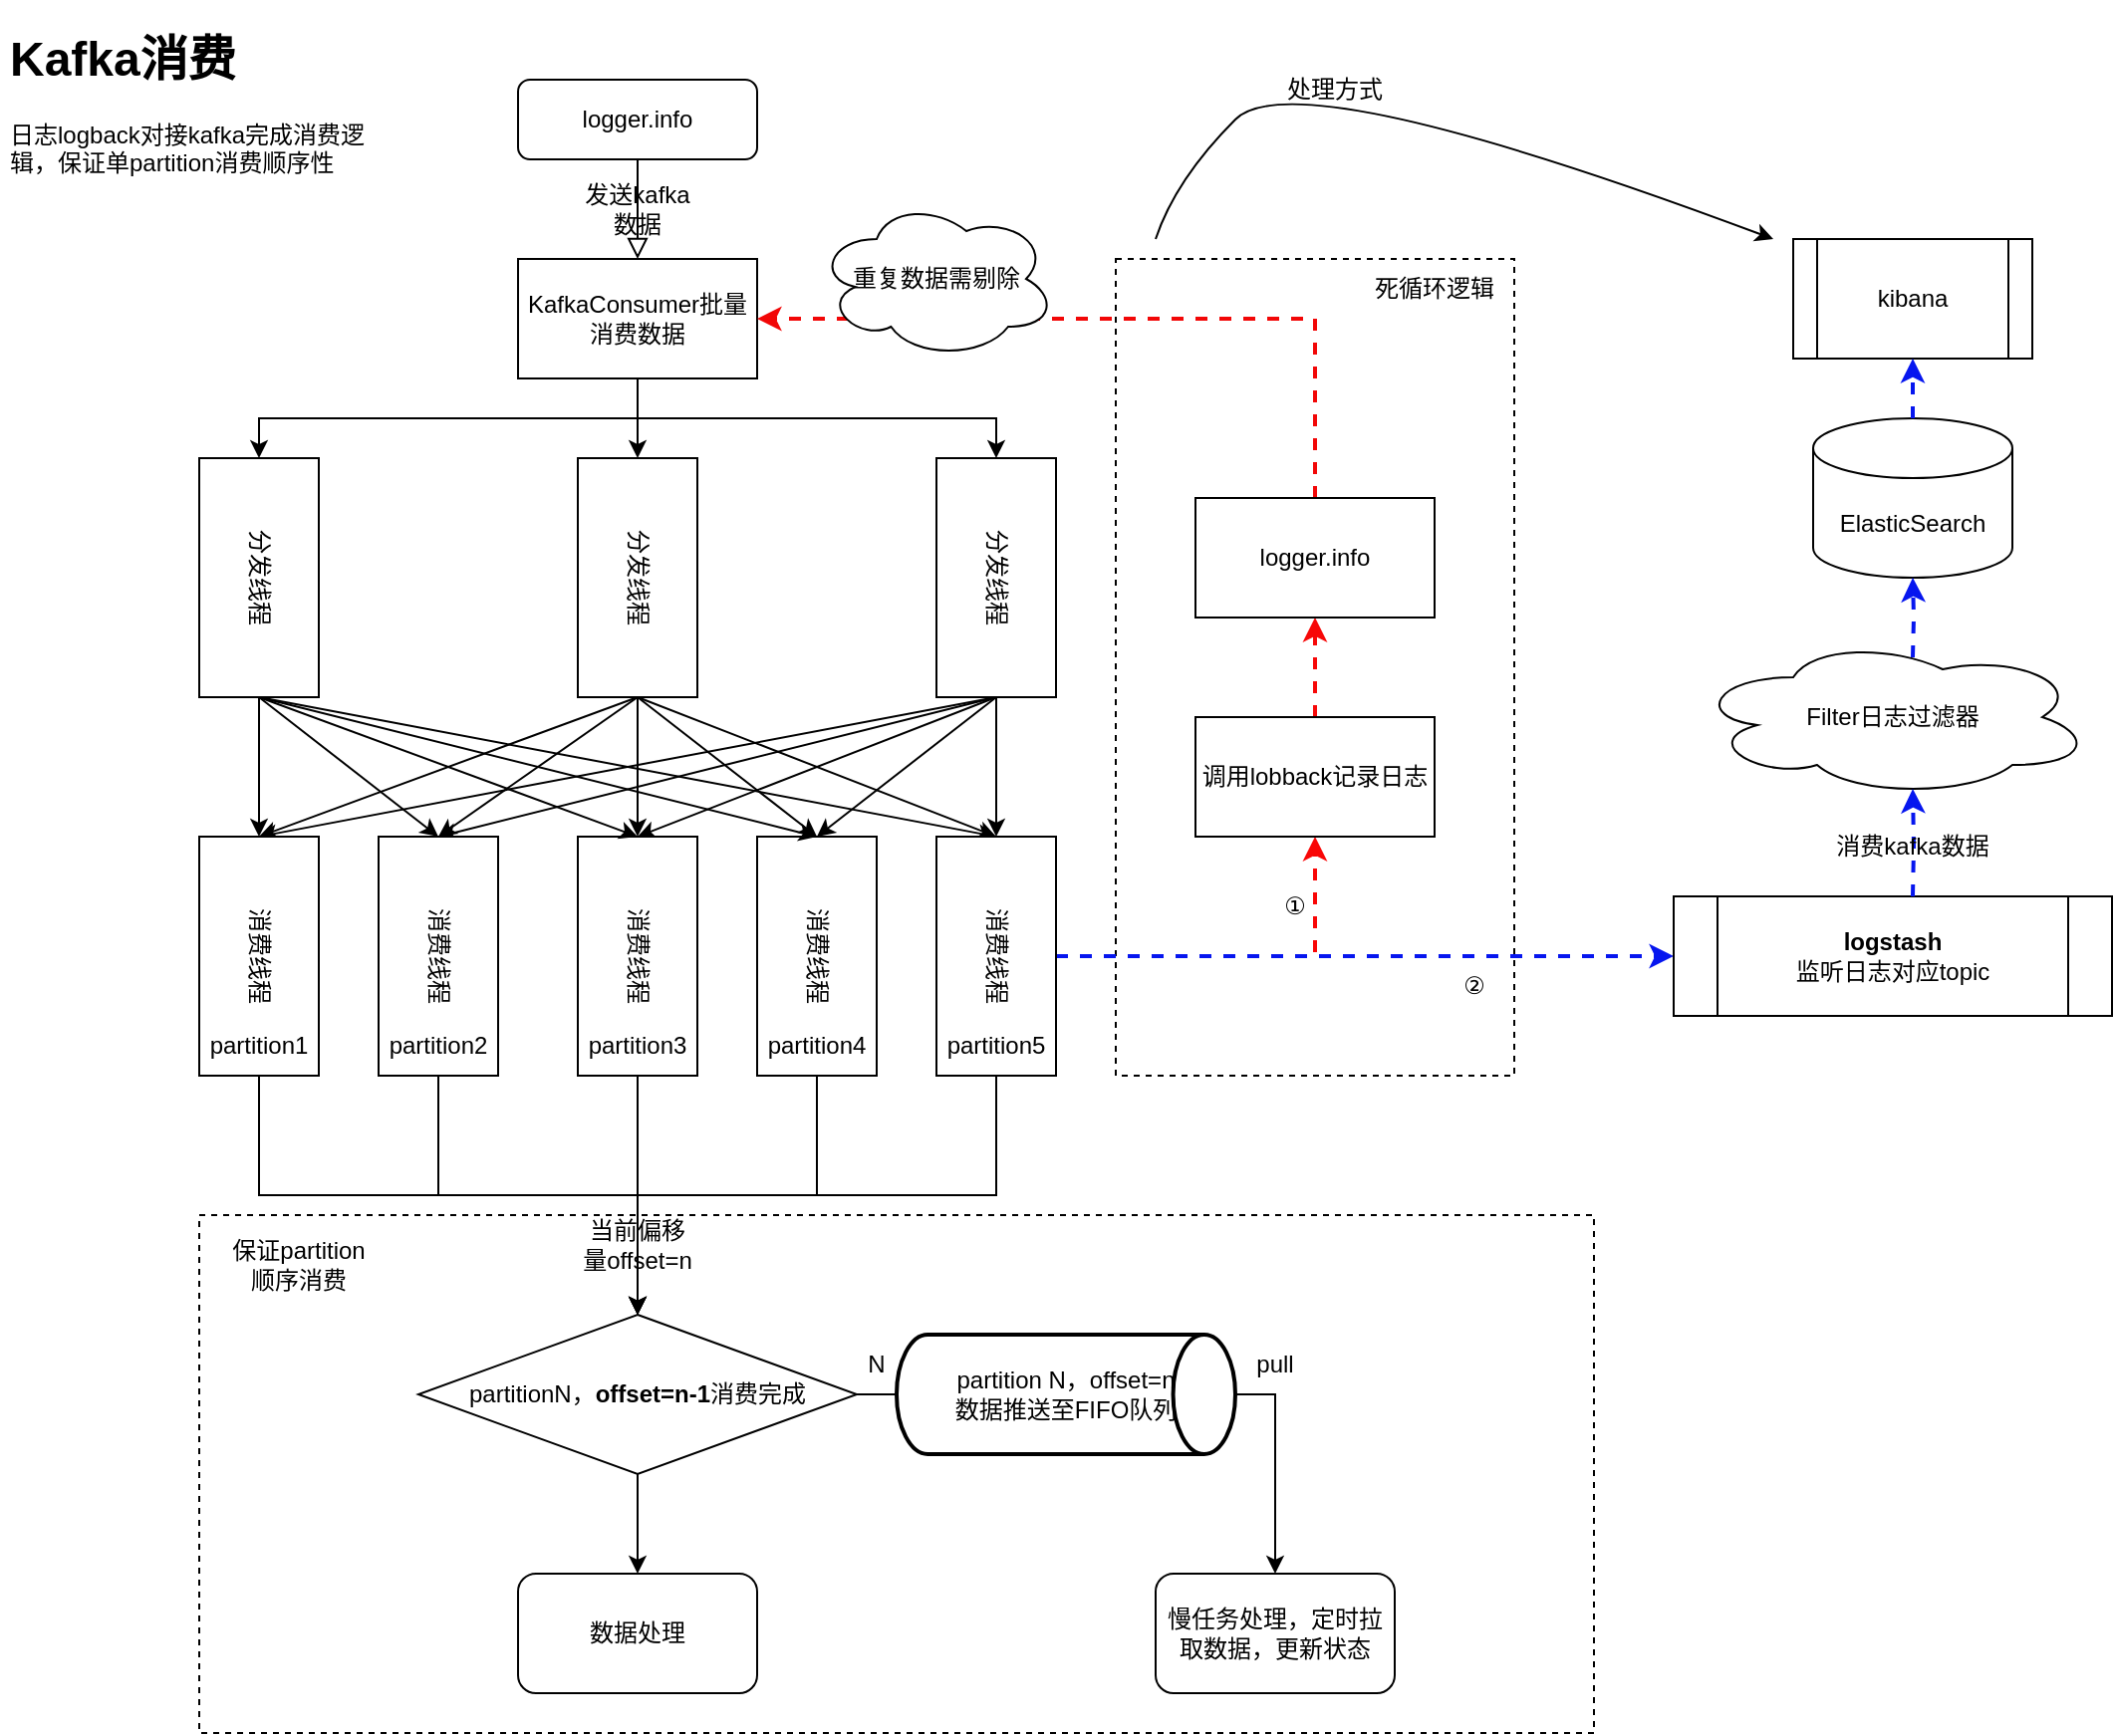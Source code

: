 <mxfile version="21.0.6" type="github">
  <diagram id="C5RBs43oDa-KdzZeNtuy" name="Page-1">
    <mxGraphModel dx="1434" dy="756" grid="1" gridSize="10" guides="1" tooltips="1" connect="1" arrows="1" fold="1" page="1" pageScale="1" pageWidth="827" pageHeight="1169" math="0" shadow="0">
      <root>
        <mxCell id="WIyWlLk6GJQsqaUBKTNV-0" />
        <mxCell id="WIyWlLk6GJQsqaUBKTNV-1" parent="WIyWlLk6GJQsqaUBKTNV-0" />
        <mxCell id="pOX3ojqlP_ocPjnkbAkA-75" value="" style="rounded=0;whiteSpace=wrap;html=1;dashed=1;" parent="WIyWlLk6GJQsqaUBKTNV-1" vertex="1">
          <mxGeometry x="580" y="140" width="200" height="410" as="geometry" />
        </mxCell>
        <mxCell id="pOX3ojqlP_ocPjnkbAkA-71" value="" style="rounded=0;whiteSpace=wrap;html=1;dashed=1;" parent="WIyWlLk6GJQsqaUBKTNV-1" vertex="1">
          <mxGeometry x="120" y="620" width="700" height="260" as="geometry" />
        </mxCell>
        <mxCell id="WIyWlLk6GJQsqaUBKTNV-2" value="" style="rounded=0;html=1;jettySize=auto;orthogonalLoop=1;fontSize=11;endArrow=block;endFill=0;endSize=8;strokeWidth=1;shadow=0;labelBackgroundColor=none;edgeStyle=orthogonalEdgeStyle;" parent="WIyWlLk6GJQsqaUBKTNV-1" source="WIyWlLk6GJQsqaUBKTNV-3" edge="1">
          <mxGeometry relative="1" as="geometry">
            <mxPoint x="340" y="140" as="targetPoint" />
          </mxGeometry>
        </mxCell>
        <mxCell id="WIyWlLk6GJQsqaUBKTNV-3" value="logger.info" style="rounded=1;whiteSpace=wrap;html=1;fontSize=12;glass=0;strokeWidth=1;shadow=0;" parent="WIyWlLk6GJQsqaUBKTNV-1" vertex="1">
          <mxGeometry x="280" y="50" width="120" height="40" as="geometry" />
        </mxCell>
        <mxCell id="pOX3ojqlP_ocPjnkbAkA-8" style="edgeStyle=orthogonalEdgeStyle;rounded=0;orthogonalLoop=1;jettySize=auto;html=1;exitX=0.5;exitY=1;exitDx=0;exitDy=0;entryX=0;entryY=0.5;entryDx=0;entryDy=0;" parent="WIyWlLk6GJQsqaUBKTNV-1" source="pOX3ojqlP_ocPjnkbAkA-0" target="pOX3ojqlP_ocPjnkbAkA-3" edge="1">
          <mxGeometry relative="1" as="geometry" />
        </mxCell>
        <mxCell id="pOX3ojqlP_ocPjnkbAkA-9" style="edgeStyle=orthogonalEdgeStyle;rounded=0;orthogonalLoop=1;jettySize=auto;html=1;exitX=0.5;exitY=1;exitDx=0;exitDy=0;entryX=0;entryY=0.5;entryDx=0;entryDy=0;" parent="WIyWlLk6GJQsqaUBKTNV-1" source="pOX3ojqlP_ocPjnkbAkA-0" target="pOX3ojqlP_ocPjnkbAkA-4" edge="1">
          <mxGeometry relative="1" as="geometry" />
        </mxCell>
        <mxCell id="pOX3ojqlP_ocPjnkbAkA-10" style="edgeStyle=orthogonalEdgeStyle;rounded=0;orthogonalLoop=1;jettySize=auto;html=1;exitX=0.5;exitY=1;exitDx=0;exitDy=0;entryX=0;entryY=0.5;entryDx=0;entryDy=0;" parent="WIyWlLk6GJQsqaUBKTNV-1" source="pOX3ojqlP_ocPjnkbAkA-0" target="pOX3ojqlP_ocPjnkbAkA-5" edge="1">
          <mxGeometry relative="1" as="geometry" />
        </mxCell>
        <mxCell id="pOX3ojqlP_ocPjnkbAkA-0" value="KafkaConsumer批量消费数据" style="rounded=0;whiteSpace=wrap;html=1;" parent="WIyWlLk6GJQsqaUBKTNV-1" vertex="1">
          <mxGeometry x="280" y="140" width="120" height="60" as="geometry" />
        </mxCell>
        <mxCell id="pOX3ojqlP_ocPjnkbAkA-2" value="发送kafka数据" style="text;html=1;strokeColor=none;fillColor=none;align=center;verticalAlign=middle;whiteSpace=wrap;rounded=0;" parent="WIyWlLk6GJQsqaUBKTNV-1" vertex="1">
          <mxGeometry x="310" y="100" width="60" height="30" as="geometry" />
        </mxCell>
        <mxCell id="pOX3ojqlP_ocPjnkbAkA-21" style="rounded=0;orthogonalLoop=1;jettySize=auto;html=1;exitX=1;exitY=0.5;exitDx=0;exitDy=0;entryX=0;entryY=0.5;entryDx=0;entryDy=0;" parent="WIyWlLk6GJQsqaUBKTNV-1" source="pOX3ojqlP_ocPjnkbAkA-3" target="pOX3ojqlP_ocPjnkbAkA-16" edge="1">
          <mxGeometry relative="1" as="geometry" />
        </mxCell>
        <mxCell id="pOX3ojqlP_ocPjnkbAkA-30" style="rounded=0;orthogonalLoop=1;jettySize=auto;html=1;exitX=1;exitY=0.5;exitDx=0;exitDy=0;entryX=0;entryY=0.5;entryDx=0;entryDy=0;" parent="WIyWlLk6GJQsqaUBKTNV-1" source="pOX3ojqlP_ocPjnkbAkA-3" target="pOX3ojqlP_ocPjnkbAkA-17" edge="1">
          <mxGeometry relative="1" as="geometry" />
        </mxCell>
        <mxCell id="pOX3ojqlP_ocPjnkbAkA-3" value="分发线程" style="rounded=0;whiteSpace=wrap;html=1;rotation=90;" parent="WIyWlLk6GJQsqaUBKTNV-1" vertex="1">
          <mxGeometry x="90" y="270" width="120" height="60" as="geometry" />
        </mxCell>
        <mxCell id="pOX3ojqlP_ocPjnkbAkA-31" style="rounded=0;orthogonalLoop=1;jettySize=auto;html=1;exitX=1;exitY=0.5;exitDx=0;exitDy=0;entryX=0;entryY=0.5;entryDx=0;entryDy=0;" parent="WIyWlLk6GJQsqaUBKTNV-1" source="pOX3ojqlP_ocPjnkbAkA-4" target="pOX3ojqlP_ocPjnkbAkA-16" edge="1">
          <mxGeometry relative="1" as="geometry" />
        </mxCell>
        <mxCell id="pOX3ojqlP_ocPjnkbAkA-32" style="rounded=0;orthogonalLoop=1;jettySize=auto;html=1;exitX=1;exitY=0.5;exitDx=0;exitDy=0;entryX=0;entryY=0.5;entryDx=0;entryDy=0;" parent="WIyWlLk6GJQsqaUBKTNV-1" source="pOX3ojqlP_ocPjnkbAkA-4" target="pOX3ojqlP_ocPjnkbAkA-19" edge="1">
          <mxGeometry relative="1" as="geometry" />
        </mxCell>
        <mxCell id="pOX3ojqlP_ocPjnkbAkA-33" style="rounded=0;orthogonalLoop=1;jettySize=auto;html=1;exitX=1;exitY=0.5;exitDx=0;exitDy=0;" parent="WIyWlLk6GJQsqaUBKTNV-1" source="pOX3ojqlP_ocPjnkbAkA-4" edge="1">
          <mxGeometry relative="1" as="geometry">
            <mxPoint x="340" y="430" as="targetPoint" />
          </mxGeometry>
        </mxCell>
        <mxCell id="pOX3ojqlP_ocPjnkbAkA-34" style="rounded=0;orthogonalLoop=1;jettySize=auto;html=1;exitX=1;exitY=0.5;exitDx=0;exitDy=0;entryX=0;entryY=0.5;entryDx=0;entryDy=0;" parent="WIyWlLk6GJQsqaUBKTNV-1" source="pOX3ojqlP_ocPjnkbAkA-4" target="pOX3ojqlP_ocPjnkbAkA-18" edge="1">
          <mxGeometry relative="1" as="geometry" />
        </mxCell>
        <mxCell id="pOX3ojqlP_ocPjnkbAkA-35" style="rounded=0;orthogonalLoop=1;jettySize=auto;html=1;exitX=1;exitY=0.5;exitDx=0;exitDy=0;entryX=0;entryY=0.5;entryDx=0;entryDy=0;" parent="WIyWlLk6GJQsqaUBKTNV-1" source="pOX3ojqlP_ocPjnkbAkA-4" target="pOX3ojqlP_ocPjnkbAkA-17" edge="1">
          <mxGeometry relative="1" as="geometry" />
        </mxCell>
        <mxCell id="pOX3ojqlP_ocPjnkbAkA-4" value="分发线程" style="rounded=0;whiteSpace=wrap;html=1;rotation=90;" parent="WIyWlLk6GJQsqaUBKTNV-1" vertex="1">
          <mxGeometry x="280" y="270" width="120" height="60" as="geometry" />
        </mxCell>
        <mxCell id="pOX3ojqlP_ocPjnkbAkA-36" style="rounded=0;orthogonalLoop=1;jettySize=auto;html=1;exitX=1;exitY=0.5;exitDx=0;exitDy=0;entryX=0;entryY=0.5;entryDx=0;entryDy=0;" parent="WIyWlLk6GJQsqaUBKTNV-1" source="pOX3ojqlP_ocPjnkbAkA-5" target="pOX3ojqlP_ocPjnkbAkA-16" edge="1">
          <mxGeometry relative="1" as="geometry" />
        </mxCell>
        <mxCell id="pOX3ojqlP_ocPjnkbAkA-37" style="rounded=0;orthogonalLoop=1;jettySize=auto;html=1;exitX=1;exitY=0.5;exitDx=0;exitDy=0;entryX=0;entryY=0.5;entryDx=0;entryDy=0;" parent="WIyWlLk6GJQsqaUBKTNV-1" source="pOX3ojqlP_ocPjnkbAkA-5" target="pOX3ojqlP_ocPjnkbAkA-19" edge="1">
          <mxGeometry relative="1" as="geometry" />
        </mxCell>
        <mxCell id="pOX3ojqlP_ocPjnkbAkA-38" style="rounded=0;orthogonalLoop=1;jettySize=auto;html=1;exitX=1;exitY=0.5;exitDx=0;exitDy=0;entryX=0;entryY=0.5;entryDx=0;entryDy=0;" parent="WIyWlLk6GJQsqaUBKTNV-1" source="pOX3ojqlP_ocPjnkbAkA-5" target="pOX3ojqlP_ocPjnkbAkA-20" edge="1">
          <mxGeometry relative="1" as="geometry" />
        </mxCell>
        <mxCell id="pOX3ojqlP_ocPjnkbAkA-46" style="rounded=0;orthogonalLoop=1;jettySize=auto;html=1;exitX=1;exitY=0.5;exitDx=0;exitDy=0;" parent="WIyWlLk6GJQsqaUBKTNV-1" source="pOX3ojqlP_ocPjnkbAkA-5" edge="1">
          <mxGeometry relative="1" as="geometry">
            <mxPoint x="430" y="430" as="targetPoint" />
          </mxGeometry>
        </mxCell>
        <mxCell id="pOX3ojqlP_ocPjnkbAkA-47" style="edgeStyle=orthogonalEdgeStyle;rounded=0;orthogonalLoop=1;jettySize=auto;html=1;exitX=1;exitY=0.5;exitDx=0;exitDy=0;" parent="WIyWlLk6GJQsqaUBKTNV-1" source="pOX3ojqlP_ocPjnkbAkA-5" edge="1">
          <mxGeometry relative="1" as="geometry">
            <mxPoint x="520" y="430" as="targetPoint" />
          </mxGeometry>
        </mxCell>
        <mxCell id="pOX3ojqlP_ocPjnkbAkA-5" value="分发线程" style="rounded=0;whiteSpace=wrap;html=1;rotation=90;" parent="WIyWlLk6GJQsqaUBKTNV-1" vertex="1">
          <mxGeometry x="460" y="270" width="120" height="60" as="geometry" />
        </mxCell>
        <mxCell id="pOX3ojqlP_ocPjnkbAkA-16" value="消费线程" style="rounded=0;rotation=90;whiteSpace=wrap;html=1;align=center;" parent="WIyWlLk6GJQsqaUBKTNV-1" vertex="1">
          <mxGeometry x="90" y="460" width="120" height="60" as="geometry" />
        </mxCell>
        <mxCell id="pOX3ojqlP_ocPjnkbAkA-79" style="edgeStyle=orthogonalEdgeStyle;rounded=0;orthogonalLoop=1;jettySize=auto;html=1;exitX=0.5;exitY=0;exitDx=0;exitDy=0;entryX=0.5;entryY=1;entryDx=0;entryDy=0;dashed=1;strokeWidth=2;strokeColor=#f90606;" parent="WIyWlLk6GJQsqaUBKTNV-1" source="pOX3ojqlP_ocPjnkbAkA-17" target="pOX3ojqlP_ocPjnkbAkA-77" edge="1">
          <mxGeometry relative="1" as="geometry" />
        </mxCell>
        <mxCell id="sJmcrCW9lOtQJ8LdQnkp-5" style="edgeStyle=orthogonalEdgeStyle;rounded=0;orthogonalLoop=1;jettySize=auto;html=1;exitX=0.5;exitY=0;exitDx=0;exitDy=0;entryX=0;entryY=0.5;entryDx=0;entryDy=0;strokeWidth=2;dashed=1;fillColor=#f8cecc;strokeColor=#0616ef;" edge="1" parent="WIyWlLk6GJQsqaUBKTNV-1" source="pOX3ojqlP_ocPjnkbAkA-17" target="sJmcrCW9lOtQJ8LdQnkp-4">
          <mxGeometry relative="1" as="geometry" />
        </mxCell>
        <mxCell id="pOX3ojqlP_ocPjnkbAkA-17" value="消费线程" style="rounded=0;whiteSpace=wrap;html=1;rotation=90;" parent="WIyWlLk6GJQsqaUBKTNV-1" vertex="1">
          <mxGeometry x="460" y="460" width="120" height="60" as="geometry" />
        </mxCell>
        <mxCell id="pOX3ojqlP_ocPjnkbAkA-18" value="消费线程" style="rounded=0;whiteSpace=wrap;html=1;rotation=90;" parent="WIyWlLk6GJQsqaUBKTNV-1" vertex="1">
          <mxGeometry x="370" y="460" width="120" height="60" as="geometry" />
        </mxCell>
        <mxCell id="pOX3ojqlP_ocPjnkbAkA-19" value="消费线程" style="rounded=0;whiteSpace=wrap;html=1;rotation=90;" parent="WIyWlLk6GJQsqaUBKTNV-1" vertex="1">
          <mxGeometry x="180" y="460" width="120" height="60" as="geometry" />
        </mxCell>
        <mxCell id="pOX3ojqlP_ocPjnkbAkA-20" value="消费线程" style="rounded=0;whiteSpace=wrap;html=1;rotation=90;" parent="WIyWlLk6GJQsqaUBKTNV-1" vertex="1">
          <mxGeometry x="280" y="460" width="120" height="60" as="geometry" />
        </mxCell>
        <mxCell id="pOX3ojqlP_ocPjnkbAkA-23" value="" style="endArrow=classic;html=1;rounded=0;exitX=1;exitY=0.5;exitDx=0;exitDy=0;entryX=0;entryY=0.5;entryDx=0;entryDy=0;" parent="WIyWlLk6GJQsqaUBKTNV-1" source="pOX3ojqlP_ocPjnkbAkA-3" target="pOX3ojqlP_ocPjnkbAkA-19" edge="1">
          <mxGeometry width="50" height="50" relative="1" as="geometry">
            <mxPoint x="390" y="400" as="sourcePoint" />
            <mxPoint x="440" y="350" as="targetPoint" />
          </mxGeometry>
        </mxCell>
        <mxCell id="pOX3ojqlP_ocPjnkbAkA-25" value="" style="endArrow=classic;html=1;rounded=0;entryX=0;entryY=0.5;entryDx=0;entryDy=0;" parent="WIyWlLk6GJQsqaUBKTNV-1" target="pOX3ojqlP_ocPjnkbAkA-20" edge="1">
          <mxGeometry width="50" height="50" relative="1" as="geometry">
            <mxPoint x="150" y="360" as="sourcePoint" />
            <mxPoint x="250" y="440" as="targetPoint" />
          </mxGeometry>
        </mxCell>
        <mxCell id="pOX3ojqlP_ocPjnkbAkA-29" value="" style="endArrow=classic;html=1;rounded=0;entryX=0;entryY=0.5;entryDx=0;entryDy=0;" parent="WIyWlLk6GJQsqaUBKTNV-1" target="pOX3ojqlP_ocPjnkbAkA-18" edge="1">
          <mxGeometry width="50" height="50" relative="1" as="geometry">
            <mxPoint x="150" y="360" as="sourcePoint" />
            <mxPoint x="440" y="350" as="targetPoint" />
          </mxGeometry>
        </mxCell>
        <mxCell id="pOX3ojqlP_ocPjnkbAkA-60" style="edgeStyle=orthogonalEdgeStyle;rounded=0;orthogonalLoop=1;jettySize=auto;html=1;exitX=0.5;exitY=1;exitDx=0;exitDy=0;entryX=0.5;entryY=0;entryDx=0;entryDy=0;" parent="WIyWlLk6GJQsqaUBKTNV-1" source="pOX3ojqlP_ocPjnkbAkA-48" target="pOX3ojqlP_ocPjnkbAkA-53" edge="1">
          <mxGeometry relative="1" as="geometry" />
        </mxCell>
        <mxCell id="pOX3ojqlP_ocPjnkbAkA-48" value="partition5" style="text;html=1;strokeColor=none;fillColor=none;align=center;verticalAlign=middle;whiteSpace=wrap;rounded=0;" parent="WIyWlLk6GJQsqaUBKTNV-1" vertex="1">
          <mxGeometry x="490" y="520" width="60" height="30" as="geometry" />
        </mxCell>
        <mxCell id="pOX3ojqlP_ocPjnkbAkA-59" style="edgeStyle=orthogonalEdgeStyle;rounded=0;orthogonalLoop=1;jettySize=auto;html=1;exitX=0.5;exitY=1;exitDx=0;exitDy=0;entryX=0.5;entryY=0;entryDx=0;entryDy=0;" parent="WIyWlLk6GJQsqaUBKTNV-1" source="pOX3ojqlP_ocPjnkbAkA-49" target="pOX3ojqlP_ocPjnkbAkA-53" edge="1">
          <mxGeometry relative="1" as="geometry" />
        </mxCell>
        <mxCell id="pOX3ojqlP_ocPjnkbAkA-49" value="partition4" style="text;html=1;strokeColor=none;fillColor=none;align=center;verticalAlign=middle;whiteSpace=wrap;rounded=0;" parent="WIyWlLk6GJQsqaUBKTNV-1" vertex="1">
          <mxGeometry x="400" y="520" width="60" height="30" as="geometry" />
        </mxCell>
        <mxCell id="pOX3ojqlP_ocPjnkbAkA-58" style="edgeStyle=orthogonalEdgeStyle;rounded=0;orthogonalLoop=1;jettySize=auto;html=1;exitX=0.5;exitY=1;exitDx=0;exitDy=0;entryX=0.5;entryY=0;entryDx=0;entryDy=0;" parent="WIyWlLk6GJQsqaUBKTNV-1" source="pOX3ojqlP_ocPjnkbAkA-50" target="pOX3ojqlP_ocPjnkbAkA-53" edge="1">
          <mxGeometry relative="1" as="geometry">
            <mxPoint x="340" y="650" as="targetPoint" />
          </mxGeometry>
        </mxCell>
        <mxCell id="pOX3ojqlP_ocPjnkbAkA-50" value="partition3" style="text;html=1;strokeColor=none;fillColor=none;align=center;verticalAlign=middle;whiteSpace=wrap;rounded=0;" parent="WIyWlLk6GJQsqaUBKTNV-1" vertex="1">
          <mxGeometry x="310" y="520" width="60" height="30" as="geometry" />
        </mxCell>
        <mxCell id="pOX3ojqlP_ocPjnkbAkA-55" style="edgeStyle=orthogonalEdgeStyle;rounded=0;orthogonalLoop=1;jettySize=auto;html=1;exitX=0.5;exitY=1;exitDx=0;exitDy=0;entryX=0.5;entryY=0;entryDx=0;entryDy=0;" parent="WIyWlLk6GJQsqaUBKTNV-1" source="pOX3ojqlP_ocPjnkbAkA-51" target="pOX3ojqlP_ocPjnkbAkA-53" edge="1">
          <mxGeometry relative="1" as="geometry">
            <mxPoint x="340" y="650" as="targetPoint" />
          </mxGeometry>
        </mxCell>
        <mxCell id="pOX3ojqlP_ocPjnkbAkA-51" value="partition2" style="text;html=1;strokeColor=none;fillColor=none;align=center;verticalAlign=middle;whiteSpace=wrap;rounded=0;" parent="WIyWlLk6GJQsqaUBKTNV-1" vertex="1">
          <mxGeometry x="210" y="520" width="60" height="30" as="geometry" />
        </mxCell>
        <mxCell id="pOX3ojqlP_ocPjnkbAkA-54" style="edgeStyle=orthogonalEdgeStyle;rounded=0;orthogonalLoop=1;jettySize=auto;html=1;exitX=0.5;exitY=1;exitDx=0;exitDy=0;" parent="WIyWlLk6GJQsqaUBKTNV-1" source="pOX3ojqlP_ocPjnkbAkA-52" target="pOX3ojqlP_ocPjnkbAkA-53" edge="1">
          <mxGeometry relative="1" as="geometry" />
        </mxCell>
        <mxCell id="pOX3ojqlP_ocPjnkbAkA-52" value="partition1" style="text;html=1;strokeColor=none;fillColor=none;align=center;verticalAlign=middle;whiteSpace=wrap;rounded=0;" parent="WIyWlLk6GJQsqaUBKTNV-1" vertex="1">
          <mxGeometry x="120" y="520" width="60" height="30" as="geometry" />
        </mxCell>
        <mxCell id="pOX3ojqlP_ocPjnkbAkA-63" style="edgeStyle=orthogonalEdgeStyle;rounded=0;orthogonalLoop=1;jettySize=auto;html=1;exitX=1;exitY=0.5;exitDx=0;exitDy=0;" parent="WIyWlLk6GJQsqaUBKTNV-1" source="pOX3ojqlP_ocPjnkbAkA-53" edge="1">
          <mxGeometry relative="1" as="geometry">
            <mxPoint x="500" y="710" as="targetPoint" />
          </mxGeometry>
        </mxCell>
        <mxCell id="pOX3ojqlP_ocPjnkbAkA-69" style="edgeStyle=orthogonalEdgeStyle;rounded=0;orthogonalLoop=1;jettySize=auto;html=1;exitX=0.5;exitY=1;exitDx=0;exitDy=0;entryX=0.5;entryY=0;entryDx=0;entryDy=0;" parent="WIyWlLk6GJQsqaUBKTNV-1" source="pOX3ojqlP_ocPjnkbAkA-53" edge="1">
          <mxGeometry relative="1" as="geometry">
            <mxPoint x="340" y="800" as="targetPoint" />
          </mxGeometry>
        </mxCell>
        <mxCell id="pOX3ojqlP_ocPjnkbAkA-53" value="partitionN，&lt;b&gt;offset=n-1&lt;/b&gt;消费完成" style="rhombus;whiteSpace=wrap;html=1;" parent="WIyWlLk6GJQsqaUBKTNV-1" vertex="1">
          <mxGeometry x="230" y="670" width="220" height="80" as="geometry" />
        </mxCell>
        <mxCell id="pOX3ojqlP_ocPjnkbAkA-61" value="当前偏移量offset=n" style="text;html=1;strokeColor=none;fillColor=none;align=center;verticalAlign=middle;whiteSpace=wrap;rounded=0;" parent="WIyWlLk6GJQsqaUBKTNV-1" vertex="1">
          <mxGeometry x="310" y="620" width="60" height="30" as="geometry" />
        </mxCell>
        <mxCell id="pOX3ojqlP_ocPjnkbAkA-67" style="edgeStyle=orthogonalEdgeStyle;rounded=0;orthogonalLoop=1;jettySize=auto;html=1;exitX=1;exitY=0.5;exitDx=0;exitDy=0;exitPerimeter=0;entryX=0.5;entryY=0;entryDx=0;entryDy=0;" parent="WIyWlLk6GJQsqaUBKTNV-1" source="pOX3ojqlP_ocPjnkbAkA-64" target="pOX3ojqlP_ocPjnkbAkA-66" edge="1">
          <mxGeometry relative="1" as="geometry" />
        </mxCell>
        <mxCell id="pOX3ojqlP_ocPjnkbAkA-64" value="partition N，offset=n&lt;br&gt;数据推送至FIFO队列" style="strokeWidth=2;html=1;shape=mxgraph.flowchart.direct_data;whiteSpace=wrap;" parent="WIyWlLk6GJQsqaUBKTNV-1" vertex="1">
          <mxGeometry x="470" y="680" width="170" height="60" as="geometry" />
        </mxCell>
        <mxCell id="pOX3ojqlP_ocPjnkbAkA-65" value="N" style="text;html=1;strokeColor=none;fillColor=none;align=center;verticalAlign=middle;whiteSpace=wrap;rounded=0;" parent="WIyWlLk6GJQsqaUBKTNV-1" vertex="1">
          <mxGeometry x="430" y="680" width="60" height="30" as="geometry" />
        </mxCell>
        <mxCell id="pOX3ojqlP_ocPjnkbAkA-66" value="慢任务处理，定时拉取数据，更新状态" style="rounded=1;whiteSpace=wrap;html=1;" parent="WIyWlLk6GJQsqaUBKTNV-1" vertex="1">
          <mxGeometry x="600" y="800" width="120" height="60" as="geometry" />
        </mxCell>
        <mxCell id="pOX3ojqlP_ocPjnkbAkA-68" value="pull" style="text;html=1;strokeColor=none;fillColor=none;align=center;verticalAlign=middle;whiteSpace=wrap;rounded=0;" parent="WIyWlLk6GJQsqaUBKTNV-1" vertex="1">
          <mxGeometry x="630" y="680" width="60" height="30" as="geometry" />
        </mxCell>
        <mxCell id="pOX3ojqlP_ocPjnkbAkA-70" value="数据处理" style="rounded=1;whiteSpace=wrap;html=1;" parent="WIyWlLk6GJQsqaUBKTNV-1" vertex="1">
          <mxGeometry x="280" y="800" width="120" height="60" as="geometry" />
        </mxCell>
        <mxCell id="pOX3ojqlP_ocPjnkbAkA-73" value="保证partition顺序消费" style="text;html=1;strokeColor=none;fillColor=none;align=center;verticalAlign=middle;whiteSpace=wrap;rounded=0;" parent="WIyWlLk6GJQsqaUBKTNV-1" vertex="1">
          <mxGeometry x="130" y="630" width="80" height="30" as="geometry" />
        </mxCell>
        <mxCell id="pOX3ojqlP_ocPjnkbAkA-74" value="&lt;h1&gt;Kafka消费&lt;/h1&gt;&lt;p&gt;日志logback对接kafka完成消费逻辑，保证单partition消费顺序性&lt;/p&gt;" style="text;html=1;strokeColor=none;fillColor=none;spacing=5;spacingTop=-20;whiteSpace=wrap;overflow=hidden;rounded=0;" parent="WIyWlLk6GJQsqaUBKTNV-1" vertex="1">
          <mxGeometry x="20" y="20" width="190" height="120" as="geometry" />
        </mxCell>
        <mxCell id="pOX3ojqlP_ocPjnkbAkA-76" value="死循环逻辑" style="text;html=1;strokeColor=none;fillColor=none;align=center;verticalAlign=middle;whiteSpace=wrap;rounded=0;" parent="WIyWlLk6GJQsqaUBKTNV-1" vertex="1">
          <mxGeometry x="700" y="140" width="80" height="30" as="geometry" />
        </mxCell>
        <mxCell id="pOX3ojqlP_ocPjnkbAkA-81" style="edgeStyle=orthogonalEdgeStyle;rounded=0;orthogonalLoop=1;jettySize=auto;html=1;exitX=0.5;exitY=0;exitDx=0;exitDy=0;dashed=1;strokeColor=#f70808;strokeWidth=2;" parent="WIyWlLk6GJQsqaUBKTNV-1" source="pOX3ojqlP_ocPjnkbAkA-77" target="pOX3ojqlP_ocPjnkbAkA-80" edge="1">
          <mxGeometry relative="1" as="geometry">
            <Array as="points">
              <mxPoint x="680" y="350" />
              <mxPoint x="680" y="350" />
            </Array>
          </mxGeometry>
        </mxCell>
        <mxCell id="pOX3ojqlP_ocPjnkbAkA-77" value="调用lobback记录日志" style="rounded=0;whiteSpace=wrap;html=1;" parent="WIyWlLk6GJQsqaUBKTNV-1" vertex="1">
          <mxGeometry x="620" y="370" width="120" height="60" as="geometry" />
        </mxCell>
        <mxCell id="pOX3ojqlP_ocPjnkbAkA-82" style="edgeStyle=orthogonalEdgeStyle;rounded=0;orthogonalLoop=1;jettySize=auto;html=1;exitX=0.5;exitY=0;exitDx=0;exitDy=0;entryX=1;entryY=0.5;entryDx=0;entryDy=0;strokeWidth=2;strokeColor=#f20707;fillColor=#f8cecc;dashed=1;" parent="WIyWlLk6GJQsqaUBKTNV-1" source="pOX3ojqlP_ocPjnkbAkA-80" target="pOX3ojqlP_ocPjnkbAkA-0" edge="1">
          <mxGeometry relative="1" as="geometry">
            <Array as="points">
              <mxPoint x="680" y="170" />
            </Array>
          </mxGeometry>
        </mxCell>
        <mxCell id="pOX3ojqlP_ocPjnkbAkA-80" value="logger.info" style="rounded=0;whiteSpace=wrap;html=1;" parent="WIyWlLk6GJQsqaUBKTNV-1" vertex="1">
          <mxGeometry x="620" y="260" width="120" height="60" as="geometry" />
        </mxCell>
        <mxCell id="pOX3ojqlP_ocPjnkbAkA-83" value="重复数据需剔除" style="ellipse;shape=cloud;whiteSpace=wrap;html=1;" parent="WIyWlLk6GJQsqaUBKTNV-1" vertex="1">
          <mxGeometry x="430" y="110" width="120" height="80" as="geometry" />
        </mxCell>
        <mxCell id="sJmcrCW9lOtQJ8LdQnkp-2" value="" style="curved=1;endArrow=classic;html=1;rounded=0;" edge="1" parent="WIyWlLk6GJQsqaUBKTNV-1">
          <mxGeometry width="50" height="50" relative="1" as="geometry">
            <mxPoint x="600" y="130" as="sourcePoint" />
            <mxPoint x="910" y="130" as="targetPoint" />
            <Array as="points">
              <mxPoint x="600" y="130" />
              <mxPoint x="610" y="100" />
              <mxPoint x="670" y="40" />
            </Array>
          </mxGeometry>
        </mxCell>
        <mxCell id="sJmcrCW9lOtQJ8LdQnkp-3" value="处理方式" style="text;html=1;strokeColor=none;fillColor=none;align=center;verticalAlign=middle;whiteSpace=wrap;rounded=0;" vertex="1" parent="WIyWlLk6GJQsqaUBKTNV-1">
          <mxGeometry x="660" y="40" width="60" height="30" as="geometry" />
        </mxCell>
        <mxCell id="sJmcrCW9lOtQJ8LdQnkp-4" value="&lt;b&gt;logstash&lt;/b&gt;&lt;br&gt;监听日志对应topic" style="shape=process;whiteSpace=wrap;html=1;backgroundOutline=1;" vertex="1" parent="WIyWlLk6GJQsqaUBKTNV-1">
          <mxGeometry x="860" y="460" width="220" height="60" as="geometry" />
        </mxCell>
        <mxCell id="sJmcrCW9lOtQJ8LdQnkp-6" value="①" style="text;html=1;strokeColor=none;fillColor=none;align=center;verticalAlign=middle;whiteSpace=wrap;rounded=0;" vertex="1" parent="WIyWlLk6GJQsqaUBKTNV-1">
          <mxGeometry x="640" y="450" width="60" height="30" as="geometry" />
        </mxCell>
        <mxCell id="sJmcrCW9lOtQJ8LdQnkp-7" value="②" style="text;html=1;strokeColor=none;fillColor=none;align=center;verticalAlign=middle;whiteSpace=wrap;rounded=0;" vertex="1" parent="WIyWlLk6GJQsqaUBKTNV-1">
          <mxGeometry x="730" y="490" width="60" height="30" as="geometry" />
        </mxCell>
        <mxCell id="sJmcrCW9lOtQJ8LdQnkp-8" value="Filter日志过滤器" style="ellipse;shape=cloud;whiteSpace=wrap;html=1;" vertex="1" parent="WIyWlLk6GJQsqaUBKTNV-1">
          <mxGeometry x="870" y="330" width="200" height="80" as="geometry" />
        </mxCell>
        <mxCell id="sJmcrCW9lOtQJ8LdQnkp-9" style="edgeStyle=orthogonalEdgeStyle;rounded=0;orthogonalLoop=1;jettySize=auto;html=1;entryX=0.55;entryY=0.95;entryDx=0;entryDy=0;strokeWidth=2;dashed=1;fillColor=#f8cecc;strokeColor=#0616ef;entryPerimeter=0;" edge="1" parent="WIyWlLk6GJQsqaUBKTNV-1" target="sJmcrCW9lOtQJ8LdQnkp-8">
          <mxGeometry relative="1" as="geometry">
            <mxPoint x="980" y="460" as="sourcePoint" />
            <mxPoint x="870" y="500" as="targetPoint" />
          </mxGeometry>
        </mxCell>
        <mxCell id="sJmcrCW9lOtQJ8LdQnkp-10" value="消费kafka数据" style="text;html=1;strokeColor=none;fillColor=none;align=center;verticalAlign=middle;whiteSpace=wrap;rounded=0;" vertex="1" parent="WIyWlLk6GJQsqaUBKTNV-1">
          <mxGeometry x="930" y="420" width="100" height="30" as="geometry" />
        </mxCell>
        <mxCell id="sJmcrCW9lOtQJ8LdQnkp-11" value="ElasticSearch" style="shape=cylinder3;whiteSpace=wrap;html=1;boundedLbl=1;backgroundOutline=1;size=15;" vertex="1" parent="WIyWlLk6GJQsqaUBKTNV-1">
          <mxGeometry x="930" y="220" width="100" height="80" as="geometry" />
        </mxCell>
        <mxCell id="sJmcrCW9lOtQJ8LdQnkp-12" style="edgeStyle=orthogonalEdgeStyle;rounded=0;orthogonalLoop=1;jettySize=auto;html=1;entryX=0.5;entryY=1;entryDx=0;entryDy=0;strokeWidth=2;dashed=1;fillColor=#f8cecc;strokeColor=#0616ef;entryPerimeter=0;" edge="1" parent="WIyWlLk6GJQsqaUBKTNV-1" target="sJmcrCW9lOtQJ8LdQnkp-11">
          <mxGeometry relative="1" as="geometry">
            <mxPoint x="980" y="340" as="sourcePoint" />
            <mxPoint x="870" y="500" as="targetPoint" />
          </mxGeometry>
        </mxCell>
        <mxCell id="sJmcrCW9lOtQJ8LdQnkp-13" value="kibana" style="shape=process;whiteSpace=wrap;html=1;backgroundOutline=1;" vertex="1" parent="WIyWlLk6GJQsqaUBKTNV-1">
          <mxGeometry x="920" y="130" width="120" height="60" as="geometry" />
        </mxCell>
        <mxCell id="sJmcrCW9lOtQJ8LdQnkp-14" style="edgeStyle=orthogonalEdgeStyle;rounded=0;orthogonalLoop=1;jettySize=auto;html=1;entryX=0.5;entryY=1;entryDx=0;entryDy=0;strokeWidth=2;dashed=1;fillColor=#f8cecc;strokeColor=#0616ef;" edge="1" parent="WIyWlLk6GJQsqaUBKTNV-1" target="sJmcrCW9lOtQJ8LdQnkp-13">
          <mxGeometry relative="1" as="geometry">
            <mxPoint x="980" y="220" as="sourcePoint" />
            <mxPoint x="990" y="310" as="targetPoint" />
          </mxGeometry>
        </mxCell>
      </root>
    </mxGraphModel>
  </diagram>
</mxfile>
